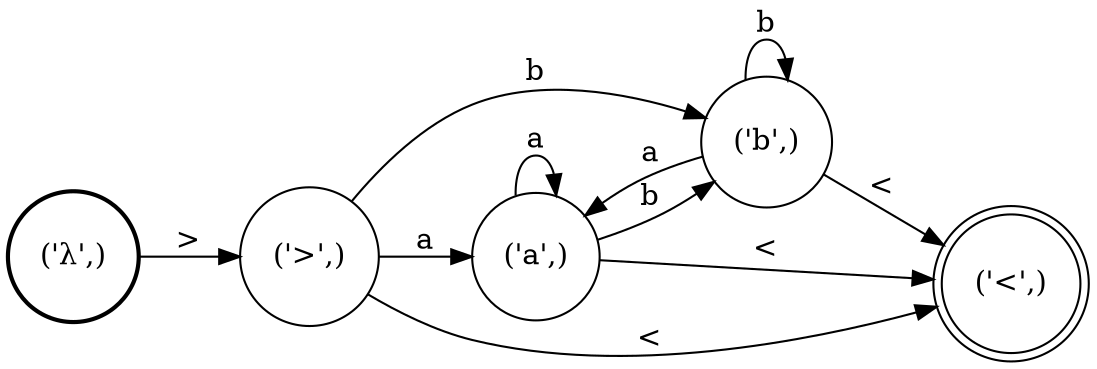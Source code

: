 digraph G {
rankdir=LR;
node [shape=circle]
0 [label="('a',)"]
1 [label="('>',)"]
2 [shape=doublecircle label="('<',)"]
3 [label="('b',)"]
4 [style=bold label="('λ',)"]
0 -> 0 [label="a"]
3 -> 3 [label="b"]
0 -> 3 [label="b"]
1 -> 3 [label="b"]
3 -> 0 [label="a"]
4 -> 1 [label=">"]
1 -> 0 [label="a"]
3 -> 2 [label="<"]
0 -> 2 [label="<"]
1 -> 2 [label="<"]
}
